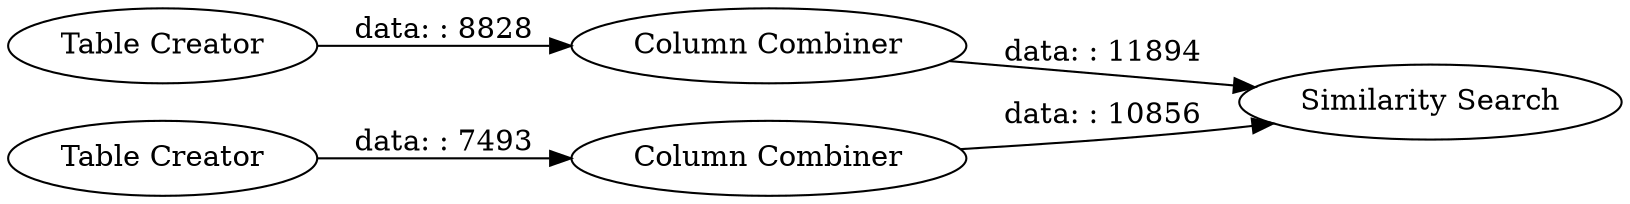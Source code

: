 digraph {
	"775630158263827173_2" [label="Table Creator"]
	"775630158263827173_1" [label="Table Creator"]
	"775630158263827173_15" [label="Column Combiner"]
	"775630158263827173_19" [label="Similarity Search"]
	"775630158263827173_14" [label="Column Combiner"]
	"775630158263827173_2" -> "775630158263827173_15" [label="data: : 8828"]
	"775630158263827173_1" -> "775630158263827173_14" [label="data: : 7493"]
	"775630158263827173_14" -> "775630158263827173_19" [label="data: : 10856"]
	"775630158263827173_15" -> "775630158263827173_19" [label="data: : 11894"]
	rankdir=LR
}
